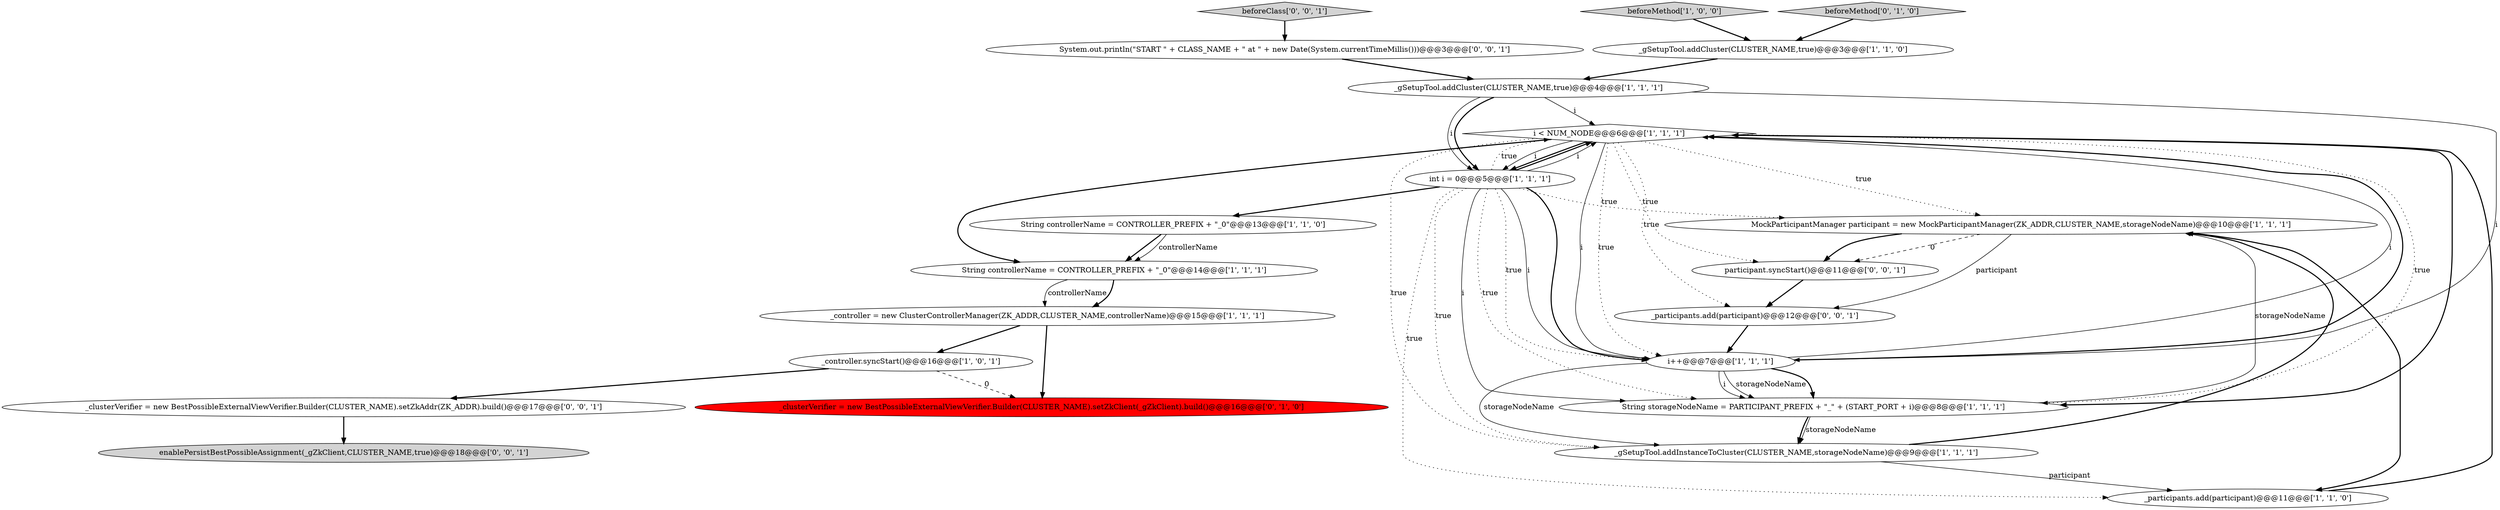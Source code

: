 digraph {
9 [style = filled, label = "i < NUM_NODE@@@6@@@['1', '1', '1']", fillcolor = white, shape = diamond image = "AAA0AAABBB1BBB"];
1 [style = filled, label = "_participants.add(participant)@@@11@@@['1', '1', '0']", fillcolor = white, shape = ellipse image = "AAA0AAABBB1BBB"];
14 [style = filled, label = "beforeMethod['0', '1', '0']", fillcolor = lightgray, shape = diamond image = "AAA0AAABBB2BBB"];
4 [style = filled, label = "beforeMethod['1', '0', '0']", fillcolor = lightgray, shape = diamond image = "AAA0AAABBB1BBB"];
6 [style = filled, label = "MockParticipantManager participant = new MockParticipantManager(ZK_ADDR,CLUSTER_NAME,storageNodeName)@@@10@@@['1', '1', '1']", fillcolor = white, shape = ellipse image = "AAA0AAABBB1BBB"];
8 [style = filled, label = "_controller = new ClusterControllerManager(ZK_ADDR,CLUSTER_NAME,controllerName)@@@15@@@['1', '1', '1']", fillcolor = white, shape = ellipse image = "AAA0AAABBB1BBB"];
18 [style = filled, label = "participant.syncStart()@@@11@@@['0', '0', '1']", fillcolor = white, shape = ellipse image = "AAA0AAABBB3BBB"];
7 [style = filled, label = "_controller.syncStart()@@@16@@@['1', '0', '1']", fillcolor = white, shape = ellipse image = "AAA0AAABBB1BBB"];
19 [style = filled, label = "enablePersistBestPossibleAssignment(_gZkClient,CLUSTER_NAME,true)@@@18@@@['0', '0', '1']", fillcolor = lightgray, shape = ellipse image = "AAA0AAABBB3BBB"];
16 [style = filled, label = "_participants.add(participant)@@@12@@@['0', '0', '1']", fillcolor = white, shape = ellipse image = "AAA0AAABBB3BBB"];
10 [style = filled, label = "String controllerName = CONTROLLER_PREFIX + \"_0\"@@@13@@@['1', '1', '0']", fillcolor = white, shape = ellipse image = "AAA0AAABBB1BBB"];
2 [style = filled, label = "_gSetupTool.addCluster(CLUSTER_NAME,true)@@@4@@@['1', '1', '1']", fillcolor = white, shape = ellipse image = "AAA0AAABBB1BBB"];
5 [style = filled, label = "_gSetupTool.addInstanceToCluster(CLUSTER_NAME,storageNodeName)@@@9@@@['1', '1', '1']", fillcolor = white, shape = ellipse image = "AAA0AAABBB1BBB"];
0 [style = filled, label = "int i = 0@@@5@@@['1', '1', '1']", fillcolor = white, shape = ellipse image = "AAA0AAABBB1BBB"];
17 [style = filled, label = "System.out.println(\"START \" + CLASS_NAME + \" at \" + new Date(System.currentTimeMillis()))@@@3@@@['0', '0', '1']", fillcolor = white, shape = ellipse image = "AAA0AAABBB3BBB"];
20 [style = filled, label = "_clusterVerifier = new BestPossibleExternalViewVerifier.Builder(CLUSTER_NAME).setZkAddr(ZK_ADDR).build()@@@17@@@['0', '0', '1']", fillcolor = white, shape = ellipse image = "AAA0AAABBB3BBB"];
12 [style = filled, label = "String controllerName = CONTROLLER_PREFIX + \"_0\"@@@14@@@['1', '1', '1']", fillcolor = white, shape = ellipse image = "AAA0AAABBB1BBB"];
3 [style = filled, label = "String storageNodeName = PARTICIPANT_PREFIX + \"_\" + (START_PORT + i)@@@8@@@['1', '1', '1']", fillcolor = white, shape = ellipse image = "AAA0AAABBB1BBB"];
15 [style = filled, label = "_clusterVerifier = new BestPossibleExternalViewVerifier.Builder(CLUSTER_NAME).setZkClient(_gZkClient).build()@@@16@@@['0', '1', '0']", fillcolor = red, shape = ellipse image = "AAA1AAABBB2BBB"];
11 [style = filled, label = "_gSetupTool.addCluster(CLUSTER_NAME,true)@@@3@@@['1', '1', '0']", fillcolor = white, shape = ellipse image = "AAA0AAABBB1BBB"];
21 [style = filled, label = "beforeClass['0', '0', '1']", fillcolor = lightgray, shape = diamond image = "AAA0AAABBB3BBB"];
13 [style = filled, label = "i++@@@7@@@['1', '1', '1']", fillcolor = white, shape = ellipse image = "AAA0AAABBB1BBB"];
9->0 [style = solid, label="i"];
0->9 [style = solid, label="i"];
13->3 [style = solid, label="i"];
2->9 [style = solid, label="i"];
13->9 [style = solid, label="i"];
0->9 [style = bold, label=""];
16->13 [style = bold, label=""];
0->5 [style = dotted, label="true"];
8->15 [style = bold, label=""];
9->0 [style = bold, label=""];
0->13 [style = bold, label=""];
0->13 [style = dotted, label="true"];
12->8 [style = solid, label="controllerName"];
6->18 [style = bold, label=""];
0->13 [style = solid, label="i"];
3->5 [style = solid, label="storageNodeName"];
2->13 [style = solid, label="i"];
7->20 [style = bold, label=""];
0->6 [style = dotted, label="true"];
9->6 [style = dotted, label="true"];
11->2 [style = bold, label=""];
1->9 [style = bold, label=""];
8->7 [style = bold, label=""];
13->5 [style = solid, label="storageNodeName"];
6->16 [style = solid, label="participant"];
6->18 [style = dashed, label="0"];
6->1 [style = bold, label=""];
0->10 [style = bold, label=""];
2->0 [style = bold, label=""];
3->5 [style = bold, label=""];
9->13 [style = solid, label="i"];
13->3 [style = solid, label="storageNodeName"];
9->5 [style = dotted, label="true"];
5->6 [style = bold, label=""];
13->3 [style = bold, label=""];
17->2 [style = bold, label=""];
3->6 [style = solid, label="storageNodeName"];
10->12 [style = bold, label=""];
12->8 [style = bold, label=""];
5->1 [style = solid, label="participant"];
9->13 [style = dotted, label="true"];
0->3 [style = solid, label="i"];
10->12 [style = solid, label="controllerName"];
7->15 [style = dashed, label="0"];
2->0 [style = solid, label="i"];
9->3 [style = bold, label=""];
9->18 [style = dotted, label="true"];
9->12 [style = bold, label=""];
13->9 [style = bold, label=""];
0->3 [style = dotted, label="true"];
9->16 [style = dotted, label="true"];
4->11 [style = bold, label=""];
20->19 [style = bold, label=""];
14->11 [style = bold, label=""];
21->17 [style = bold, label=""];
0->9 [style = dotted, label="true"];
9->3 [style = dotted, label="true"];
0->1 [style = dotted, label="true"];
18->16 [style = bold, label=""];
}

